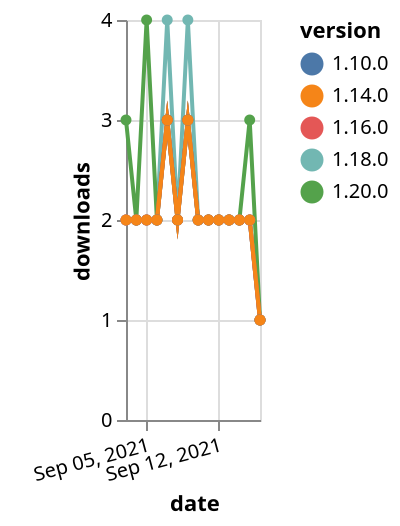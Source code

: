 {"$schema": "https://vega.github.io/schema/vega-lite/v5.json", "description": "A simple bar chart with embedded data.", "data": {"values": [{"date": "2021-09-03", "total": 691, "delta": 2, "version": "1.18.0"}, {"date": "2021-09-04", "total": 693, "delta": 2, "version": "1.18.0"}, {"date": "2021-09-05", "total": 695, "delta": 2, "version": "1.18.0"}, {"date": "2021-09-06", "total": 697, "delta": 2, "version": "1.18.0"}, {"date": "2021-09-07", "total": 701, "delta": 4, "version": "1.18.0"}, {"date": "2021-09-08", "total": 703, "delta": 2, "version": "1.18.0"}, {"date": "2021-09-09", "total": 707, "delta": 4, "version": "1.18.0"}, {"date": "2021-09-10", "total": 709, "delta": 2, "version": "1.18.0"}, {"date": "2021-09-11", "total": 711, "delta": 2, "version": "1.18.0"}, {"date": "2021-09-12", "total": 713, "delta": 2, "version": "1.18.0"}, {"date": "2021-09-13", "total": 715, "delta": 2, "version": "1.18.0"}, {"date": "2021-09-14", "total": 717, "delta": 2, "version": "1.18.0"}, {"date": "2021-09-15", "total": 719, "delta": 2, "version": "1.18.0"}, {"date": "2021-09-16", "total": 720, "delta": 1, "version": "1.18.0"}, {"date": "2021-09-03", "total": 2045, "delta": 2, "version": "1.10.0"}, {"date": "2021-09-04", "total": 2047, "delta": 2, "version": "1.10.0"}, {"date": "2021-09-05", "total": 2049, "delta": 2, "version": "1.10.0"}, {"date": "2021-09-06", "total": 2051, "delta": 2, "version": "1.10.0"}, {"date": "2021-09-07", "total": 2054, "delta": 3, "version": "1.10.0"}, {"date": "2021-09-08", "total": 2056, "delta": 2, "version": "1.10.0"}, {"date": "2021-09-09", "total": 2059, "delta": 3, "version": "1.10.0"}, {"date": "2021-09-10", "total": 2061, "delta": 2, "version": "1.10.0"}, {"date": "2021-09-11", "total": 2063, "delta": 2, "version": "1.10.0"}, {"date": "2021-09-12", "total": 2065, "delta": 2, "version": "1.10.0"}, {"date": "2021-09-13", "total": 2067, "delta": 2, "version": "1.10.0"}, {"date": "2021-09-14", "total": 2069, "delta": 2, "version": "1.10.0"}, {"date": "2021-09-15", "total": 2071, "delta": 2, "version": "1.10.0"}, {"date": "2021-09-16", "total": 2072, "delta": 1, "version": "1.10.0"}, {"date": "2021-09-03", "total": 227, "delta": 3, "version": "1.20.0"}, {"date": "2021-09-04", "total": 229, "delta": 2, "version": "1.20.0"}, {"date": "2021-09-05", "total": 233, "delta": 4, "version": "1.20.0"}, {"date": "2021-09-06", "total": 235, "delta": 2, "version": "1.20.0"}, {"date": "2021-09-07", "total": 238, "delta": 3, "version": "1.20.0"}, {"date": "2021-09-08", "total": 240, "delta": 2, "version": "1.20.0"}, {"date": "2021-09-09", "total": 243, "delta": 3, "version": "1.20.0"}, {"date": "2021-09-10", "total": 245, "delta": 2, "version": "1.20.0"}, {"date": "2021-09-11", "total": 247, "delta": 2, "version": "1.20.0"}, {"date": "2021-09-12", "total": 249, "delta": 2, "version": "1.20.0"}, {"date": "2021-09-13", "total": 251, "delta": 2, "version": "1.20.0"}, {"date": "2021-09-14", "total": 253, "delta": 2, "version": "1.20.0"}, {"date": "2021-09-15", "total": 256, "delta": 3, "version": "1.20.0"}, {"date": "2021-09-16", "total": 257, "delta": 1, "version": "1.20.0"}, {"date": "2021-09-03", "total": 1002, "delta": 2, "version": "1.16.0"}, {"date": "2021-09-04", "total": 1004, "delta": 2, "version": "1.16.0"}, {"date": "2021-09-05", "total": 1006, "delta": 2, "version": "1.16.0"}, {"date": "2021-09-06", "total": 1008, "delta": 2, "version": "1.16.0"}, {"date": "2021-09-07", "total": 1011, "delta": 3, "version": "1.16.0"}, {"date": "2021-09-08", "total": 1013, "delta": 2, "version": "1.16.0"}, {"date": "2021-09-09", "total": 1016, "delta": 3, "version": "1.16.0"}, {"date": "2021-09-10", "total": 1018, "delta": 2, "version": "1.16.0"}, {"date": "2021-09-11", "total": 1020, "delta": 2, "version": "1.16.0"}, {"date": "2021-09-12", "total": 1022, "delta": 2, "version": "1.16.0"}, {"date": "2021-09-13", "total": 1024, "delta": 2, "version": "1.16.0"}, {"date": "2021-09-14", "total": 1026, "delta": 2, "version": "1.16.0"}, {"date": "2021-09-15", "total": 1028, "delta": 2, "version": "1.16.0"}, {"date": "2021-09-16", "total": 1029, "delta": 1, "version": "1.16.0"}, {"date": "2021-09-03", "total": 1455, "delta": 2, "version": "1.14.0"}, {"date": "2021-09-04", "total": 1457, "delta": 2, "version": "1.14.0"}, {"date": "2021-09-05", "total": 1459, "delta": 2, "version": "1.14.0"}, {"date": "2021-09-06", "total": 1461, "delta": 2, "version": "1.14.0"}, {"date": "2021-09-07", "total": 1464, "delta": 3, "version": "1.14.0"}, {"date": "2021-09-08", "total": 1466, "delta": 2, "version": "1.14.0"}, {"date": "2021-09-09", "total": 1469, "delta": 3, "version": "1.14.0"}, {"date": "2021-09-10", "total": 1471, "delta": 2, "version": "1.14.0"}, {"date": "2021-09-11", "total": 1473, "delta": 2, "version": "1.14.0"}, {"date": "2021-09-12", "total": 1475, "delta": 2, "version": "1.14.0"}, {"date": "2021-09-13", "total": 1477, "delta": 2, "version": "1.14.0"}, {"date": "2021-09-14", "total": 1479, "delta": 2, "version": "1.14.0"}, {"date": "2021-09-15", "total": 1481, "delta": 2, "version": "1.14.0"}, {"date": "2021-09-16", "total": 1482, "delta": 1, "version": "1.14.0"}]}, "width": "container", "mark": {"type": "line", "point": {"filled": true}}, "encoding": {"x": {"field": "date", "type": "temporal", "timeUnit": "yearmonthdate", "title": "date", "axis": {"labelAngle": -15}}, "y": {"field": "delta", "type": "quantitative", "title": "downloads"}, "color": {"field": "version", "type": "nominal"}, "tooltip": {"field": "delta"}}}